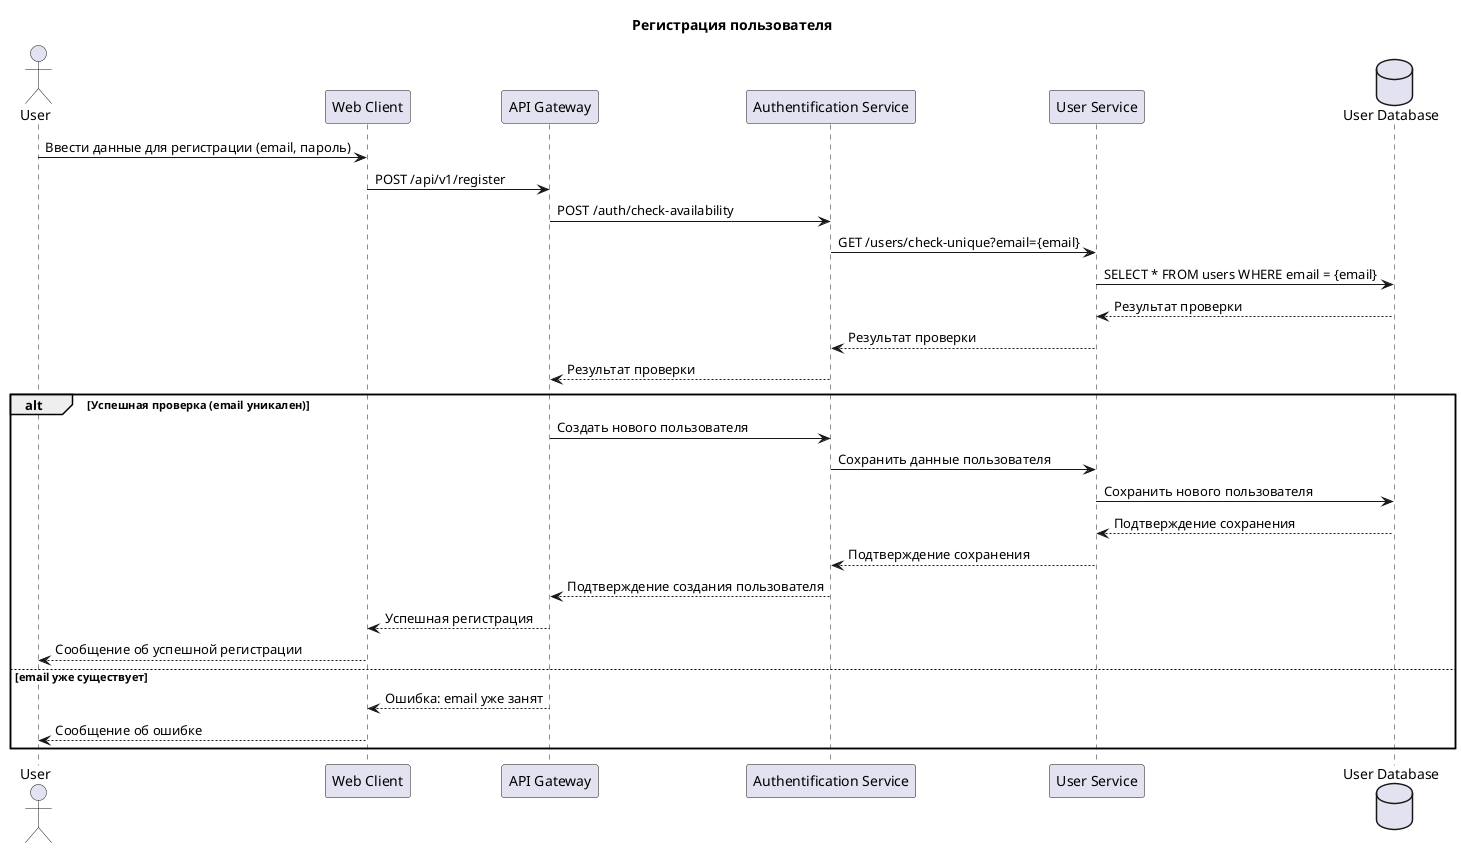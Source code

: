 @startuml user_registration
title Регистрация пользователя

actor "User" as User
participant "Web Client" as WC
participant "API Gateway" as API
participant "Authentification Service" as Auth
participant "User Service" as US
database "User Database" as UB

User -> WC: Ввести данные для регистрации (email, пароль)
WC -> API: POST /api/v1/register
API -> Auth: POST /auth/check-availability
Auth -> US: GET /users/check-unique?email={email}
US -> UB: SELECT * FROM users WHERE email = {email}
UB --> US: Результат проверки
US --> Auth: Результат проверки
Auth --> API: Результат проверки

alt Успешная проверка (email уникален)
   API -> Auth: Создать нового пользователя
   Auth -> US: Сохранить данные пользователя
   US -> UB: Сохранить нового пользователя
   UB --> US: Подтверждение сохранения
   US --> Auth: Подтверждение сохранения
   Auth --> API: Подтверждение создания пользователя
  
   API --> WC: Успешная регистрация
   WC --> User: Сообщение об успешной регистрации

else email уже существует
   API --> WC: Ошибка: email уже занят
   WC --> User: Сообщение об ошибке

end
@enduml